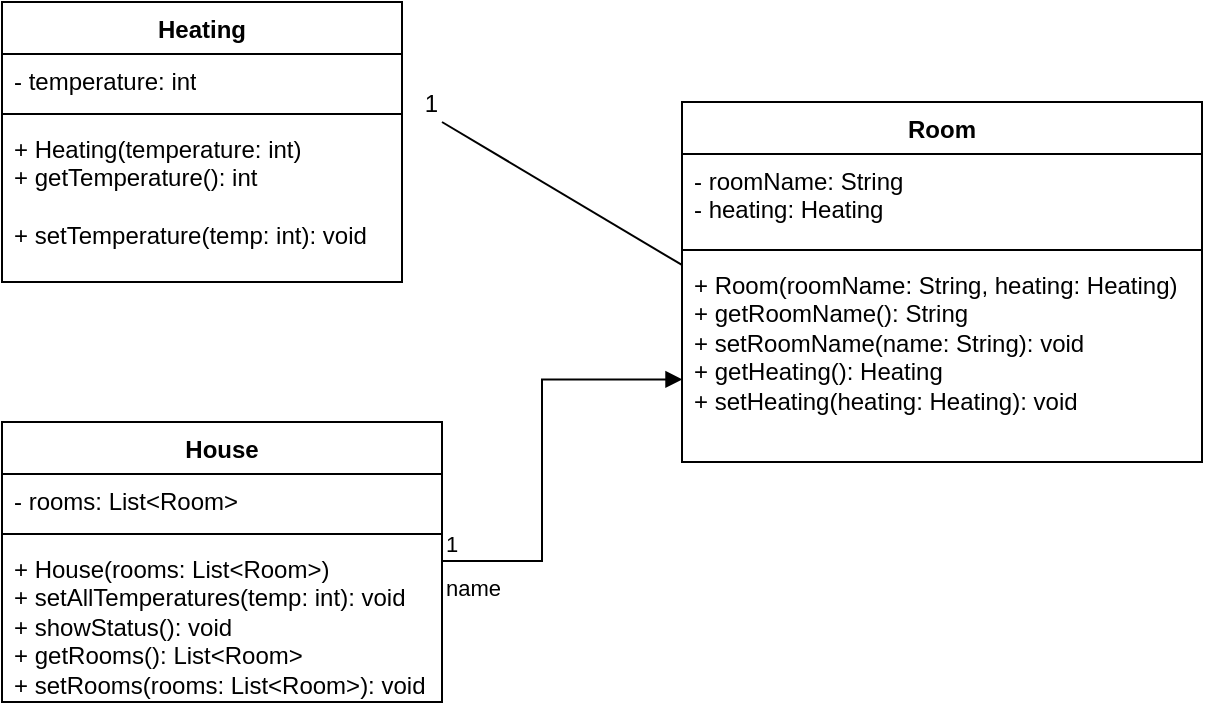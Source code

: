 <mxfile version="28.1.1">
  <diagram name="Page-1" id="sC0dLh9dnkXcW-VVarDT">
    <mxGraphModel dx="1017" dy="506" grid="1" gridSize="10" guides="1" tooltips="1" connect="1" arrows="1" fold="1" page="1" pageScale="1" pageWidth="850" pageHeight="1100" math="0" shadow="0">
      <root>
        <mxCell id="0" />
        <mxCell id="1" parent="0" />
        <mxCell id="4rApKkBgYoG1T_KD5AK7-1" value="Heating" style="swimlane;fontStyle=1;align=center;verticalAlign=top;childLayout=stackLayout;horizontal=1;startSize=26;horizontalStack=0;resizeParent=1;resizeParentMax=0;resizeLast=0;collapsible=1;marginBottom=0;whiteSpace=wrap;html=1;" vertex="1" parent="1">
          <mxGeometry x="70" y="60" width="200" height="140" as="geometry" />
        </mxCell>
        <mxCell id="4rApKkBgYoG1T_KD5AK7-2" value="- temperature: int" style="text;strokeColor=none;fillColor=none;align=left;verticalAlign=top;spacingLeft=4;spacingRight=4;overflow=hidden;rotatable=0;points=[[0,0.5],[1,0.5]];portConstraint=eastwest;whiteSpace=wrap;html=1;" vertex="1" parent="4rApKkBgYoG1T_KD5AK7-1">
          <mxGeometry y="26" width="200" height="26" as="geometry" />
        </mxCell>
        <mxCell id="4rApKkBgYoG1T_KD5AK7-3" value="" style="line;strokeWidth=1;fillColor=none;align=left;verticalAlign=middle;spacingTop=-1;spacingLeft=3;spacingRight=3;rotatable=0;labelPosition=right;points=[];portConstraint=eastwest;strokeColor=inherit;" vertex="1" parent="4rApKkBgYoG1T_KD5AK7-1">
          <mxGeometry y="52" width="200" height="8" as="geometry" />
        </mxCell>
        <mxCell id="4rApKkBgYoG1T_KD5AK7-4" value="&lt;div&gt;+ Heating(temperature: int)&amp;nbsp;&lt;/div&gt;&lt;div&gt;&lt;span style=&quot;background-color: transparent; color: light-dark(rgb(0, 0, 0), rgb(255, 255, 255));&quot;&gt;+ getTemperature(): int&amp;nbsp; &amp;nbsp; &amp;nbsp;&lt;/span&gt;&lt;/div&gt;&lt;div&gt;&lt;span style=&quot;background-color: transparent; color: light-dark(rgb(0, 0, 0), rgb(255, 255, 255));&quot;&gt;&lt;br&gt;&lt;/span&gt;&lt;/div&gt;&lt;div&gt;&lt;span style=&quot;background-color: transparent; color: light-dark(rgb(0, 0, 0), rgb(255, 255, 255));&quot;&gt;+ setTemperature(temp: int): void&amp;nbsp;&lt;/span&gt;&lt;/div&gt;" style="text;strokeColor=none;fillColor=none;align=left;verticalAlign=top;spacingLeft=4;spacingRight=4;overflow=hidden;rotatable=0;points=[[0,0.5],[1,0.5]];portConstraint=eastwest;whiteSpace=wrap;html=1;" vertex="1" parent="4rApKkBgYoG1T_KD5AK7-1">
          <mxGeometry y="60" width="200" height="80" as="geometry" />
        </mxCell>
        <mxCell id="4rApKkBgYoG1T_KD5AK7-5" value="Room" style="swimlane;fontStyle=1;align=center;verticalAlign=top;childLayout=stackLayout;horizontal=1;startSize=26;horizontalStack=0;resizeParent=1;resizeParentMax=0;resizeLast=0;collapsible=1;marginBottom=0;whiteSpace=wrap;html=1;" vertex="1" parent="1">
          <mxGeometry x="410" y="110" width="260" height="180" as="geometry" />
        </mxCell>
        <mxCell id="4rApKkBgYoG1T_KD5AK7-6" value="&lt;div&gt;- roomName: String&amp;nbsp; &amp;nbsp;&lt;/div&gt;&lt;div&gt;&lt;span style=&quot;background-color: transparent; color: light-dark(rgb(0, 0, 0), rgb(255, 255, 255));&quot;&gt;- heating: Heating&amp;nbsp;&lt;/span&gt;&lt;/div&gt;" style="text;strokeColor=none;fillColor=none;align=left;verticalAlign=top;spacingLeft=4;spacingRight=4;overflow=hidden;rotatable=0;points=[[0,0.5],[1,0.5]];portConstraint=eastwest;whiteSpace=wrap;html=1;" vertex="1" parent="4rApKkBgYoG1T_KD5AK7-5">
          <mxGeometry y="26" width="260" height="44" as="geometry" />
        </mxCell>
        <mxCell id="4rApKkBgYoG1T_KD5AK7-7" value="" style="line;strokeWidth=1;fillColor=none;align=left;verticalAlign=middle;spacingTop=-1;spacingLeft=3;spacingRight=3;rotatable=0;labelPosition=right;points=[];portConstraint=eastwest;strokeColor=inherit;" vertex="1" parent="4rApKkBgYoG1T_KD5AK7-5">
          <mxGeometry y="70" width="260" height="8" as="geometry" />
        </mxCell>
        <mxCell id="4rApKkBgYoG1T_KD5AK7-8" value="&lt;div&gt;+ Room(roomName: String, heating: Heating)&amp;nbsp;&lt;/div&gt;&lt;div&gt;&lt;span style=&quot;background-color: transparent; color: light-dark(rgb(0, 0, 0), rgb(255, 255, 255));&quot;&gt;+ getRoomName(): String&amp;nbsp; &amp;nbsp;&lt;/span&gt;&lt;/div&gt;&lt;div&gt;&lt;span style=&quot;background-color: transparent; color: light-dark(rgb(0, 0, 0), rgb(255, 255, 255));&quot;&gt;+ setRoomName(name: String): void&amp;nbsp;&lt;/span&gt;&lt;/div&gt;&lt;div&gt;&lt;span style=&quot;background-color: transparent; color: light-dark(rgb(0, 0, 0), rgb(255, 255, 255));&quot;&gt;+ getHeating(): Heating&amp;nbsp; &amp;nbsp;&lt;/span&gt;&lt;/div&gt;&lt;div&gt;+ setHeating(heating: Heating): void&amp;nbsp;&lt;/div&gt;" style="text;strokeColor=none;fillColor=none;align=left;verticalAlign=top;spacingLeft=4;spacingRight=4;overflow=hidden;rotatable=0;points=[[0,0.5],[1,0.5]];portConstraint=eastwest;whiteSpace=wrap;html=1;" vertex="1" parent="4rApKkBgYoG1T_KD5AK7-5">
          <mxGeometry y="78" width="260" height="102" as="geometry" />
        </mxCell>
        <mxCell id="4rApKkBgYoG1T_KD5AK7-9" value="House" style="swimlane;fontStyle=1;align=center;verticalAlign=top;childLayout=stackLayout;horizontal=1;startSize=26;horizontalStack=0;resizeParent=1;resizeParentMax=0;resizeLast=0;collapsible=1;marginBottom=0;whiteSpace=wrap;html=1;" vertex="1" parent="1">
          <mxGeometry x="70" y="270" width="220" height="140" as="geometry" />
        </mxCell>
        <mxCell id="4rApKkBgYoG1T_KD5AK7-10" value="- rooms: List&amp;lt;Room&amp;gt;" style="text;strokeColor=none;fillColor=none;align=left;verticalAlign=top;spacingLeft=4;spacingRight=4;overflow=hidden;rotatable=0;points=[[0,0.5],[1,0.5]];portConstraint=eastwest;whiteSpace=wrap;html=1;" vertex="1" parent="4rApKkBgYoG1T_KD5AK7-9">
          <mxGeometry y="26" width="220" height="26" as="geometry" />
        </mxCell>
        <mxCell id="4rApKkBgYoG1T_KD5AK7-11" value="" style="line;strokeWidth=1;fillColor=none;align=left;verticalAlign=middle;spacingTop=-1;spacingLeft=3;spacingRight=3;rotatable=0;labelPosition=right;points=[];portConstraint=eastwest;strokeColor=inherit;" vertex="1" parent="4rApKkBgYoG1T_KD5AK7-9">
          <mxGeometry y="52" width="220" height="8" as="geometry" />
        </mxCell>
        <mxCell id="4rApKkBgYoG1T_KD5AK7-12" value="&lt;div&gt;+ House(rooms: List&amp;lt;Room&amp;gt;)&amp;nbsp;&lt;/div&gt;&lt;div&gt;&lt;span style=&quot;background-color: transparent; color: light-dark(rgb(0, 0, 0), rgb(255, 255, 255));&quot;&gt;+ setAllTemperatures(temp: int): void&amp;nbsp;&lt;/span&gt;&lt;/div&gt;&lt;div&gt;&lt;span style=&quot;background-color: transparent; color: light-dark(rgb(0, 0, 0), rgb(255, 255, 255));&quot;&gt;+ showStatus(): void&amp;nbsp;&lt;/span&gt;&lt;/div&gt;&lt;div&gt;&lt;span style=&quot;background-color: transparent; color: light-dark(rgb(0, 0, 0), rgb(255, 255, 255));&quot;&gt;+ getRooms(): List&amp;lt;Room&amp;gt;&lt;/span&gt;&lt;/div&gt;&lt;div&gt;+ setRooms(rooms: List&amp;lt;Room&amp;gt;): void&amp;nbsp;&lt;/div&gt;" style="text;strokeColor=none;fillColor=none;align=left;verticalAlign=top;spacingLeft=4;spacingRight=4;overflow=hidden;rotatable=0;points=[[0,0.5],[1,0.5]];portConstraint=eastwest;whiteSpace=wrap;html=1;" vertex="1" parent="4rApKkBgYoG1T_KD5AK7-9">
          <mxGeometry y="60" width="220" height="80" as="geometry" />
        </mxCell>
        <mxCell id="4rApKkBgYoG1T_KD5AK7-13" value="" style="endArrow=none;html=1;rounded=0;exitX=-0.001;exitY=0.033;exitDx=0;exitDy=0;exitPerimeter=0;" edge="1" parent="1" source="4rApKkBgYoG1T_KD5AK7-8">
          <mxGeometry relative="1" as="geometry">
            <mxPoint x="170" y="250" as="sourcePoint" />
            <mxPoint x="290" y="120" as="targetPoint" />
          </mxGeometry>
        </mxCell>
        <mxCell id="4rApKkBgYoG1T_KD5AK7-14" value="1" style="resizable=0;html=1;whiteSpace=wrap;align=right;verticalAlign=bottom;" connectable="0" vertex="1" parent="4rApKkBgYoG1T_KD5AK7-13">
          <mxGeometry x="1" relative="1" as="geometry" />
        </mxCell>
        <mxCell id="4rApKkBgYoG1T_KD5AK7-22" value="name" style="endArrow=block;endFill=1;html=1;edgeStyle=orthogonalEdgeStyle;align=left;verticalAlign=top;rounded=0;entryX=0.001;entryY=0.595;entryDx=0;entryDy=0;entryPerimeter=0;" edge="1" parent="1" target="4rApKkBgYoG1T_KD5AK7-8">
          <mxGeometry x="-1" relative="1" as="geometry">
            <mxPoint x="290" y="339.5" as="sourcePoint" />
            <mxPoint x="450" y="339.5" as="targetPoint" />
            <Array as="points">
              <mxPoint x="340" y="340" />
              <mxPoint x="340" y="249" />
            </Array>
          </mxGeometry>
        </mxCell>
        <mxCell id="4rApKkBgYoG1T_KD5AK7-23" value="1" style="edgeLabel;resizable=0;html=1;align=left;verticalAlign=bottom;" connectable="0" vertex="1" parent="4rApKkBgYoG1T_KD5AK7-22">
          <mxGeometry x="-1" relative="1" as="geometry" />
        </mxCell>
      </root>
    </mxGraphModel>
  </diagram>
</mxfile>
